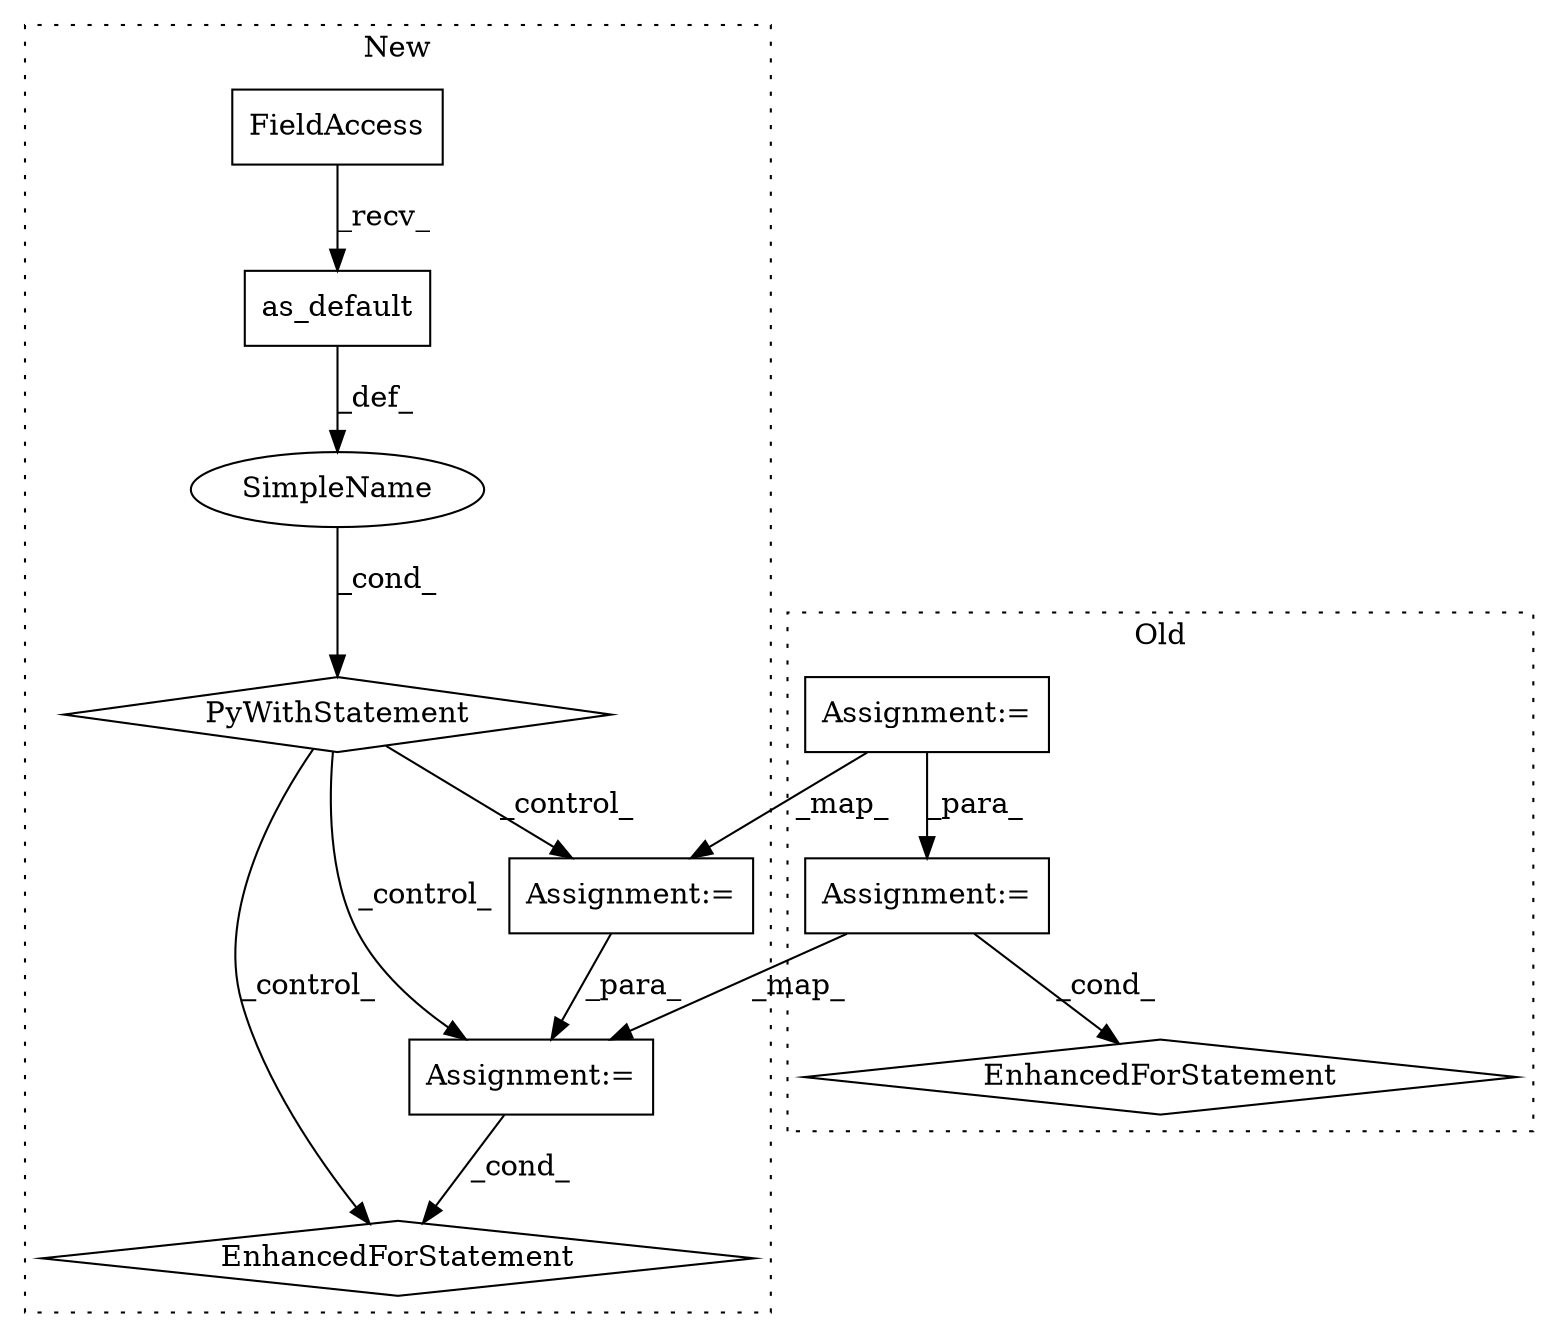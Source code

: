 digraph G {
subgraph cluster0 {
1 [label="EnhancedForStatement" a="70" s="8924,9000" l="53,2" shape="diamond"];
6 [label="Assignment:=" a="7" s="8833" l="1" shape="box"];
9 [label="Assignment:=" a="7" s="8924,9000" l="53,2" shape="box"];
label = "Old";
style="dotted";
}
subgraph cluster1 {
2 [label="as_default" a="32" s="8774" l="12" shape="box"];
3 [label="PyWithStatement" a="104" s="8743,8786" l="10,2" shape="diamond"];
4 [label="EnhancedForStatement" a="70" s="8906,8986" l="57,2" shape="diamond"];
5 [label="SimpleName" a="42" s="" l="" shape="ellipse"];
7 [label="Assignment:=" a="7" s="8811" l="1" shape="box"];
8 [label="FieldAccess" a="22" s="8753" l="20" shape="box"];
10 [label="Assignment:=" a="7" s="8906,8986" l="57,2" shape="box"];
label = "New";
style="dotted";
}
2 -> 5 [label="_def_"];
3 -> 4 [label="_control_"];
3 -> 10 [label="_control_"];
3 -> 7 [label="_control_"];
5 -> 3 [label="_cond_"];
6 -> 7 [label="_map_"];
6 -> 9 [label="_para_"];
7 -> 10 [label="_para_"];
8 -> 2 [label="_recv_"];
9 -> 1 [label="_cond_"];
9 -> 10 [label="_map_"];
10 -> 4 [label="_cond_"];
}